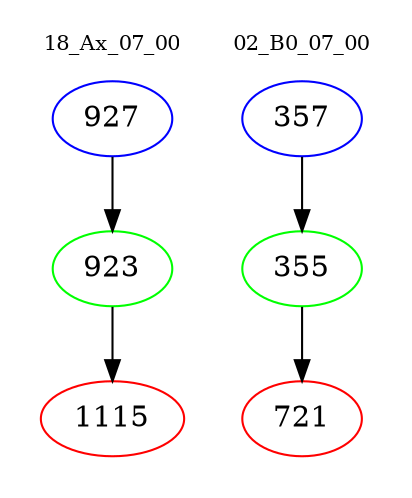 digraph{
subgraph cluster_0 {
color = white
label = "18_Ax_07_00";
fontsize=10;
T0_927 [label="927", color="blue"]
T0_927 -> T0_923 [color="black"]
T0_923 [label="923", color="green"]
T0_923 -> T0_1115 [color="black"]
T0_1115 [label="1115", color="red"]
}
subgraph cluster_1 {
color = white
label = "02_B0_07_00";
fontsize=10;
T1_357 [label="357", color="blue"]
T1_357 -> T1_355 [color="black"]
T1_355 [label="355", color="green"]
T1_355 -> T1_721 [color="black"]
T1_721 [label="721", color="red"]
}
}
